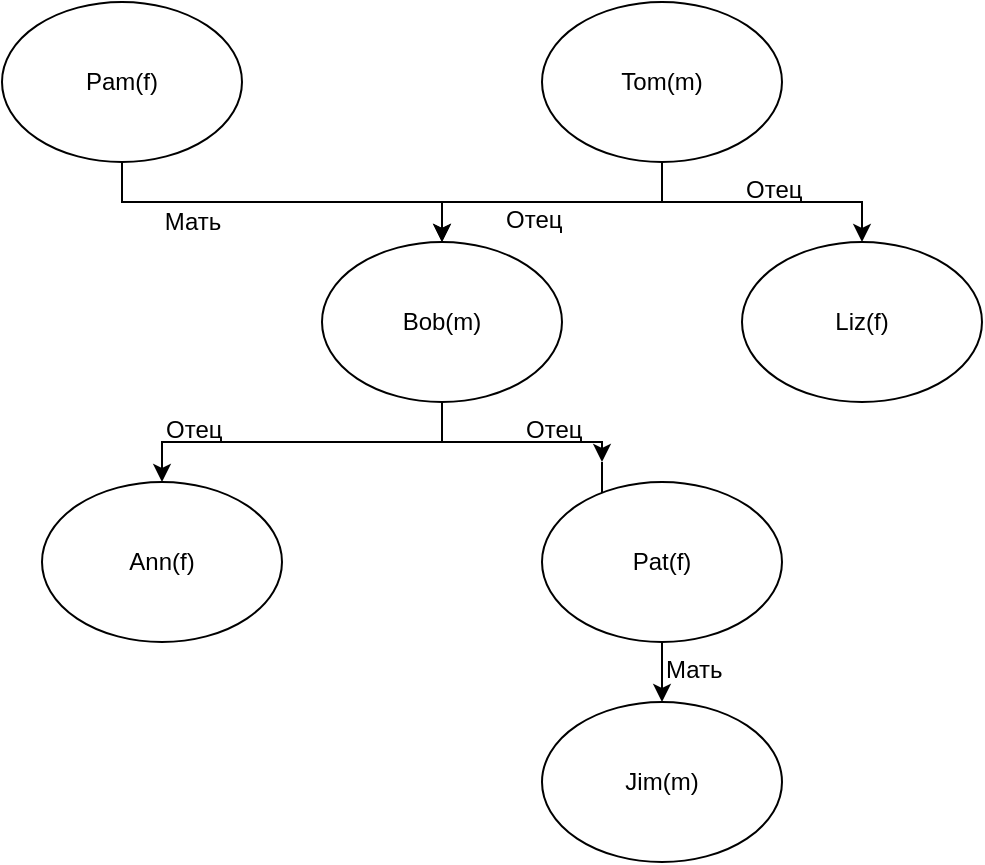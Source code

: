 <mxfile version="12.4.3" type="device" pages="1"><diagram id="_hrFqh83VOXT3ZvXmCM0" name="Page-1"><mxGraphModel dx="1253" dy="487" grid="1" gridSize="10" guides="1" tooltips="1" connect="1" arrows="1" fold="1" page="1" pageScale="1" pageWidth="827" pageHeight="1169" math="0" shadow="0"><root><mxCell id="0"/><mxCell id="1" parent="0"/><mxCell id="UYeK_UtM-nxIvYlqfsRg-12" style="edgeStyle=orthogonalEdgeStyle;rounded=0;orthogonalLoop=1;jettySize=auto;html=1;exitX=0.5;exitY=1;exitDx=0;exitDy=0;" edge="1" parent="1" source="UYeK_UtM-nxIvYlqfsRg-1" target="UYeK_UtM-nxIvYlqfsRg-13"><mxGeometry relative="1" as="geometry"><mxPoint x="90" y="440" as="targetPoint"/></mxGeometry></mxCell><mxCell id="UYeK_UtM-nxIvYlqfsRg-17" style="edgeStyle=orthogonalEdgeStyle;rounded=0;orthogonalLoop=1;jettySize=auto;html=1;exitX=0.5;exitY=1;exitDx=0;exitDy=0;" edge="1" parent="1" source="UYeK_UtM-nxIvYlqfsRg-19" target="UYeK_UtM-nxIvYlqfsRg-18"><mxGeometry relative="1" as="geometry"><mxPoint x="220" y="360" as="targetPoint"/></mxGeometry></mxCell><mxCell id="UYeK_UtM-nxIvYlqfsRg-1" value="Bob(m)" style="ellipse;whiteSpace=wrap;html=1;" vertex="1" parent="1"><mxGeometry x="30" y="240" width="120" height="80" as="geometry"/></mxCell><mxCell id="UYeK_UtM-nxIvYlqfsRg-3" style="edgeStyle=orthogonalEdgeStyle;rounded=0;orthogonalLoop=1;jettySize=auto;html=1;exitX=0.5;exitY=1;exitDx=0;exitDy=0;entryX=0.5;entryY=0;entryDx=0;entryDy=0;" edge="1" parent="1" source="UYeK_UtM-nxIvYlqfsRg-2" target="UYeK_UtM-nxIvYlqfsRg-1"><mxGeometry relative="1" as="geometry"/></mxCell><mxCell id="UYeK_UtM-nxIvYlqfsRg-2" value="Pam(f)" style="ellipse;whiteSpace=wrap;html=1;" vertex="1" parent="1"><mxGeometry x="-130" y="120" width="120" height="80" as="geometry"/></mxCell><mxCell id="UYeK_UtM-nxIvYlqfsRg-4" value="Мать" style="text;html=1;align=center;verticalAlign=middle;resizable=0;points=[];;autosize=1;" vertex="1" parent="1"><mxGeometry x="-55" y="220" width="40" height="20" as="geometry"/></mxCell><mxCell id="UYeK_UtM-nxIvYlqfsRg-6" style="edgeStyle=orthogonalEdgeStyle;rounded=0;orthogonalLoop=1;jettySize=auto;html=1;exitX=0.5;exitY=1;exitDx=0;exitDy=0;entryX=0.5;entryY=0;entryDx=0;entryDy=0;" edge="1" parent="1" source="UYeK_UtM-nxIvYlqfsRg-5" target="UYeK_UtM-nxIvYlqfsRg-1"><mxGeometry relative="1" as="geometry"/></mxCell><mxCell id="UYeK_UtM-nxIvYlqfsRg-9" style="edgeStyle=orthogonalEdgeStyle;rounded=0;orthogonalLoop=1;jettySize=auto;html=1;exitX=0.5;exitY=1;exitDx=0;exitDy=0;entryX=0.5;entryY=0;entryDx=0;entryDy=0;" edge="1" parent="1" source="UYeK_UtM-nxIvYlqfsRg-5" target="UYeK_UtM-nxIvYlqfsRg-8"><mxGeometry relative="1" as="geometry"/></mxCell><mxCell id="UYeK_UtM-nxIvYlqfsRg-5" value="Tom(m)" style="ellipse;whiteSpace=wrap;html=1;" vertex="1" parent="1"><mxGeometry x="140" y="120" width="120" height="80" as="geometry"/></mxCell><mxCell id="UYeK_UtM-nxIvYlqfsRg-7" value="Отец" style="text;html=1;" vertex="1" parent="1"><mxGeometry x="120" y="215" width="80" height="30" as="geometry"/></mxCell><mxCell id="UYeK_UtM-nxIvYlqfsRg-8" value="Liz(f)" style="ellipse;whiteSpace=wrap;html=1;" vertex="1" parent="1"><mxGeometry x="240" y="240" width="120" height="80" as="geometry"/></mxCell><mxCell id="UYeK_UtM-nxIvYlqfsRg-10" value="Отец" style="text;html=1;" vertex="1" parent="1"><mxGeometry x="240" y="200" width="80" height="30" as="geometry"/></mxCell><mxCell id="UYeK_UtM-nxIvYlqfsRg-13" value="Ann(f)" style="ellipse;whiteSpace=wrap;html=1;" vertex="1" parent="1"><mxGeometry x="-110" y="360" width="120" height="80" as="geometry"/></mxCell><mxCell id="UYeK_UtM-nxIvYlqfsRg-14" value="Отец" style="text;html=1;" vertex="1" parent="1"><mxGeometry x="-50" y="320" width="80" height="30" as="geometry"/></mxCell><mxCell id="UYeK_UtM-nxIvYlqfsRg-20" style="edgeStyle=orthogonalEdgeStyle;rounded=0;orthogonalLoop=1;jettySize=auto;html=1;exitX=0.5;exitY=1;exitDx=0;exitDy=0;" edge="1" parent="1" source="UYeK_UtM-nxIvYlqfsRg-18" target="UYeK_UtM-nxIvYlqfsRg-22"><mxGeometry relative="1" as="geometry"><mxPoint x="200" y="570" as="targetPoint"/></mxGeometry></mxCell><mxCell id="UYeK_UtM-nxIvYlqfsRg-18" value="Pat(f)" style="ellipse;whiteSpace=wrap;html=1;" vertex="1" parent="1"><mxGeometry x="140" y="360" width="120" height="80" as="geometry"/></mxCell><mxCell id="UYeK_UtM-nxIvYlqfsRg-21" value="Мать" style="text;html=1;" vertex="1" parent="1"><mxGeometry x="200" y="440" width="80" height="30" as="geometry"/></mxCell><mxCell id="UYeK_UtM-nxIvYlqfsRg-22" value="Jim(m)" style="ellipse;whiteSpace=wrap;html=1;" vertex="1" parent="1"><mxGeometry x="140" y="470" width="120" height="80" as="geometry"/></mxCell><mxCell id="UYeK_UtM-nxIvYlqfsRg-19" value="Отец" style="text;html=1;" vertex="1" parent="1"><mxGeometry x="130" y="320" width="80" height="30" as="geometry"/></mxCell><mxCell id="UYeK_UtM-nxIvYlqfsRg-23" style="edgeStyle=orthogonalEdgeStyle;rounded=0;orthogonalLoop=1;jettySize=auto;html=1;exitX=0.5;exitY=1;exitDx=0;exitDy=0;" edge="1" parent="1" source="UYeK_UtM-nxIvYlqfsRg-1" target="UYeK_UtM-nxIvYlqfsRg-19"><mxGeometry relative="1" as="geometry"><mxPoint x="200" y="360" as="targetPoint"/><mxPoint x="90" y="320" as="sourcePoint"/></mxGeometry></mxCell></root></mxGraphModel></diagram></mxfile>